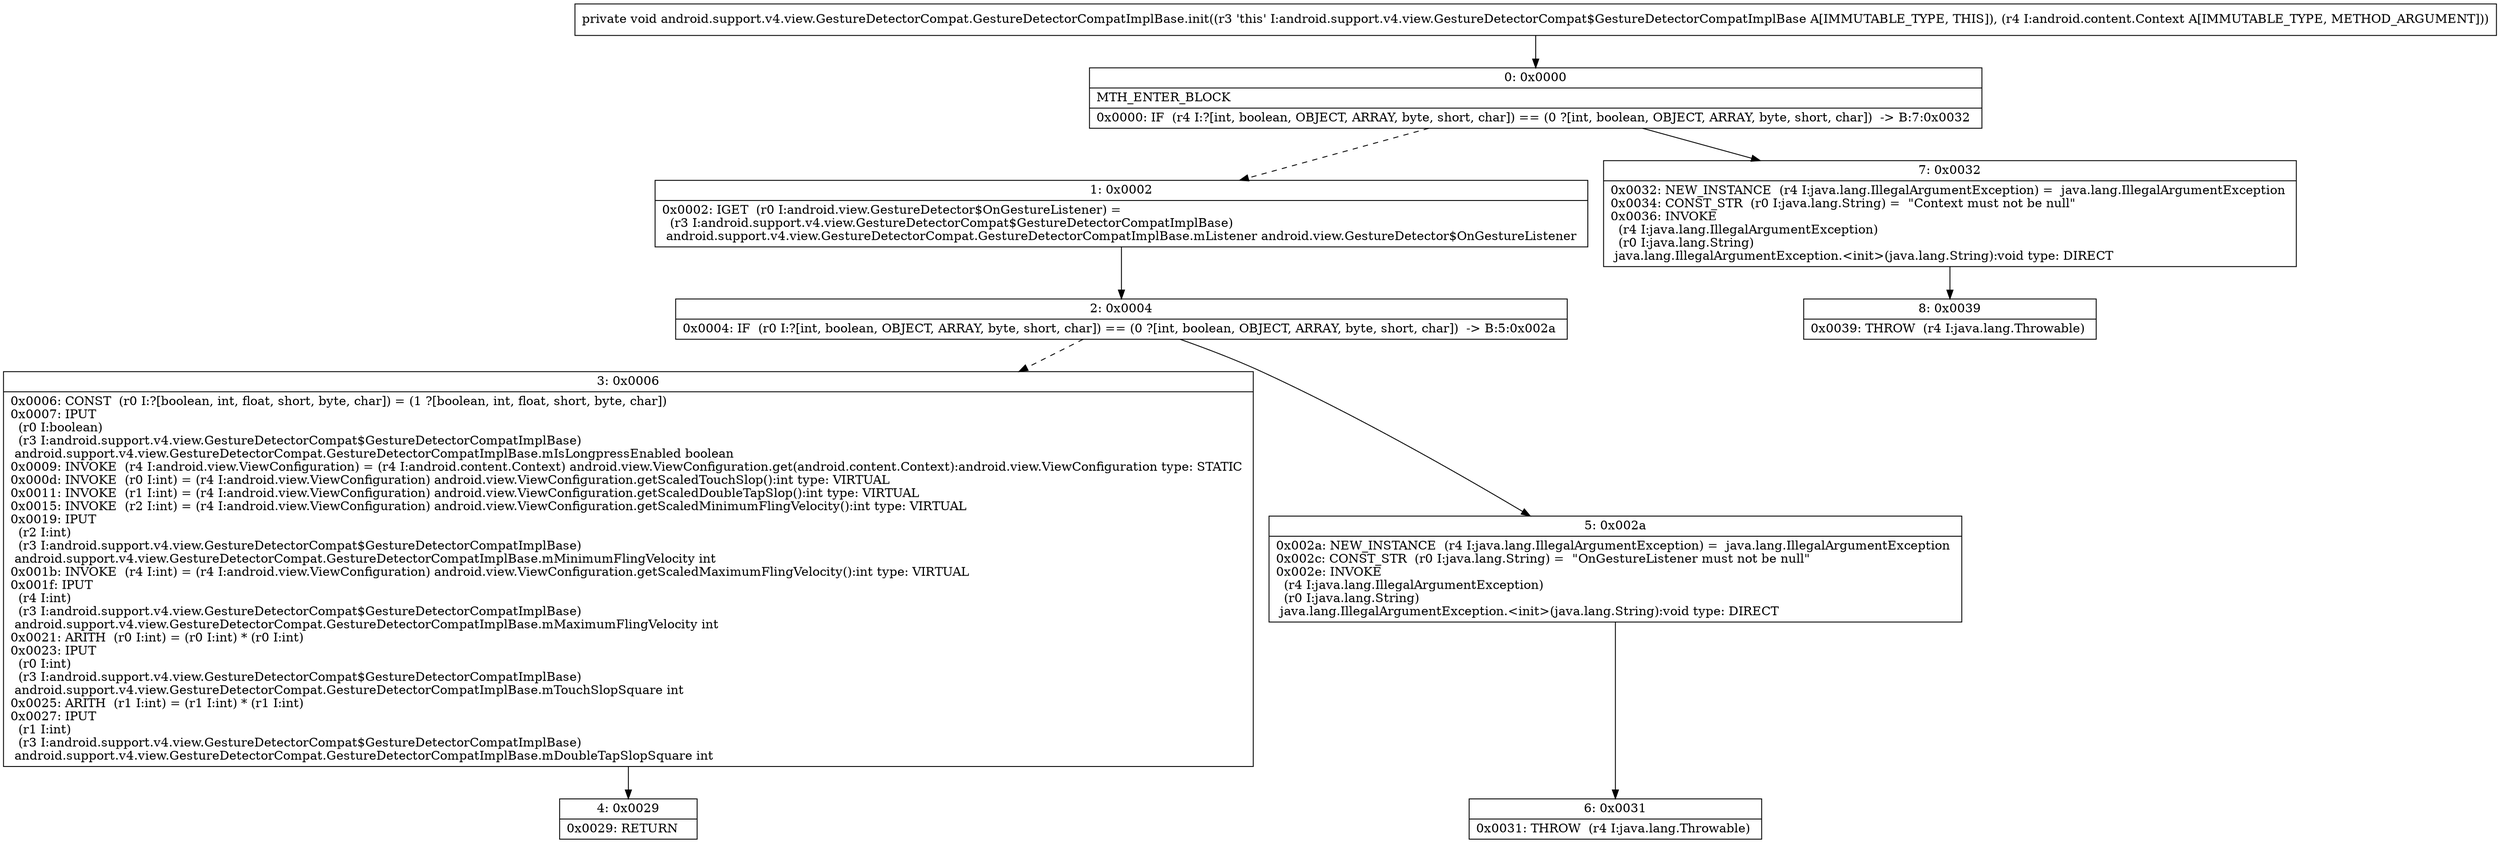 digraph "CFG forandroid.support.v4.view.GestureDetectorCompat.GestureDetectorCompatImplBase.init(Landroid\/content\/Context;)V" {
Node_0 [shape=record,label="{0\:\ 0x0000|MTH_ENTER_BLOCK\l|0x0000: IF  (r4 I:?[int, boolean, OBJECT, ARRAY, byte, short, char]) == (0 ?[int, boolean, OBJECT, ARRAY, byte, short, char])  \-\> B:7:0x0032 \l}"];
Node_1 [shape=record,label="{1\:\ 0x0002|0x0002: IGET  (r0 I:android.view.GestureDetector$OnGestureListener) = \l  (r3 I:android.support.v4.view.GestureDetectorCompat$GestureDetectorCompatImplBase)\l android.support.v4.view.GestureDetectorCompat.GestureDetectorCompatImplBase.mListener android.view.GestureDetector$OnGestureListener \l}"];
Node_2 [shape=record,label="{2\:\ 0x0004|0x0004: IF  (r0 I:?[int, boolean, OBJECT, ARRAY, byte, short, char]) == (0 ?[int, boolean, OBJECT, ARRAY, byte, short, char])  \-\> B:5:0x002a \l}"];
Node_3 [shape=record,label="{3\:\ 0x0006|0x0006: CONST  (r0 I:?[boolean, int, float, short, byte, char]) = (1 ?[boolean, int, float, short, byte, char]) \l0x0007: IPUT  \l  (r0 I:boolean)\l  (r3 I:android.support.v4.view.GestureDetectorCompat$GestureDetectorCompatImplBase)\l android.support.v4.view.GestureDetectorCompat.GestureDetectorCompatImplBase.mIsLongpressEnabled boolean \l0x0009: INVOKE  (r4 I:android.view.ViewConfiguration) = (r4 I:android.content.Context) android.view.ViewConfiguration.get(android.content.Context):android.view.ViewConfiguration type: STATIC \l0x000d: INVOKE  (r0 I:int) = (r4 I:android.view.ViewConfiguration) android.view.ViewConfiguration.getScaledTouchSlop():int type: VIRTUAL \l0x0011: INVOKE  (r1 I:int) = (r4 I:android.view.ViewConfiguration) android.view.ViewConfiguration.getScaledDoubleTapSlop():int type: VIRTUAL \l0x0015: INVOKE  (r2 I:int) = (r4 I:android.view.ViewConfiguration) android.view.ViewConfiguration.getScaledMinimumFlingVelocity():int type: VIRTUAL \l0x0019: IPUT  \l  (r2 I:int)\l  (r3 I:android.support.v4.view.GestureDetectorCompat$GestureDetectorCompatImplBase)\l android.support.v4.view.GestureDetectorCompat.GestureDetectorCompatImplBase.mMinimumFlingVelocity int \l0x001b: INVOKE  (r4 I:int) = (r4 I:android.view.ViewConfiguration) android.view.ViewConfiguration.getScaledMaximumFlingVelocity():int type: VIRTUAL \l0x001f: IPUT  \l  (r4 I:int)\l  (r3 I:android.support.v4.view.GestureDetectorCompat$GestureDetectorCompatImplBase)\l android.support.v4.view.GestureDetectorCompat.GestureDetectorCompatImplBase.mMaximumFlingVelocity int \l0x0021: ARITH  (r0 I:int) = (r0 I:int) * (r0 I:int) \l0x0023: IPUT  \l  (r0 I:int)\l  (r3 I:android.support.v4.view.GestureDetectorCompat$GestureDetectorCompatImplBase)\l android.support.v4.view.GestureDetectorCompat.GestureDetectorCompatImplBase.mTouchSlopSquare int \l0x0025: ARITH  (r1 I:int) = (r1 I:int) * (r1 I:int) \l0x0027: IPUT  \l  (r1 I:int)\l  (r3 I:android.support.v4.view.GestureDetectorCompat$GestureDetectorCompatImplBase)\l android.support.v4.view.GestureDetectorCompat.GestureDetectorCompatImplBase.mDoubleTapSlopSquare int \l}"];
Node_4 [shape=record,label="{4\:\ 0x0029|0x0029: RETURN   \l}"];
Node_5 [shape=record,label="{5\:\ 0x002a|0x002a: NEW_INSTANCE  (r4 I:java.lang.IllegalArgumentException) =  java.lang.IllegalArgumentException \l0x002c: CONST_STR  (r0 I:java.lang.String) =  \"OnGestureListener must not be null\" \l0x002e: INVOKE  \l  (r4 I:java.lang.IllegalArgumentException)\l  (r0 I:java.lang.String)\l java.lang.IllegalArgumentException.\<init\>(java.lang.String):void type: DIRECT \l}"];
Node_6 [shape=record,label="{6\:\ 0x0031|0x0031: THROW  (r4 I:java.lang.Throwable) \l}"];
Node_7 [shape=record,label="{7\:\ 0x0032|0x0032: NEW_INSTANCE  (r4 I:java.lang.IllegalArgumentException) =  java.lang.IllegalArgumentException \l0x0034: CONST_STR  (r0 I:java.lang.String) =  \"Context must not be null\" \l0x0036: INVOKE  \l  (r4 I:java.lang.IllegalArgumentException)\l  (r0 I:java.lang.String)\l java.lang.IllegalArgumentException.\<init\>(java.lang.String):void type: DIRECT \l}"];
Node_8 [shape=record,label="{8\:\ 0x0039|0x0039: THROW  (r4 I:java.lang.Throwable) \l}"];
MethodNode[shape=record,label="{private void android.support.v4.view.GestureDetectorCompat.GestureDetectorCompatImplBase.init((r3 'this' I:android.support.v4.view.GestureDetectorCompat$GestureDetectorCompatImplBase A[IMMUTABLE_TYPE, THIS]), (r4 I:android.content.Context A[IMMUTABLE_TYPE, METHOD_ARGUMENT])) }"];
MethodNode -> Node_0;
Node_0 -> Node_1[style=dashed];
Node_0 -> Node_7;
Node_1 -> Node_2;
Node_2 -> Node_3[style=dashed];
Node_2 -> Node_5;
Node_3 -> Node_4;
Node_5 -> Node_6;
Node_7 -> Node_8;
}

